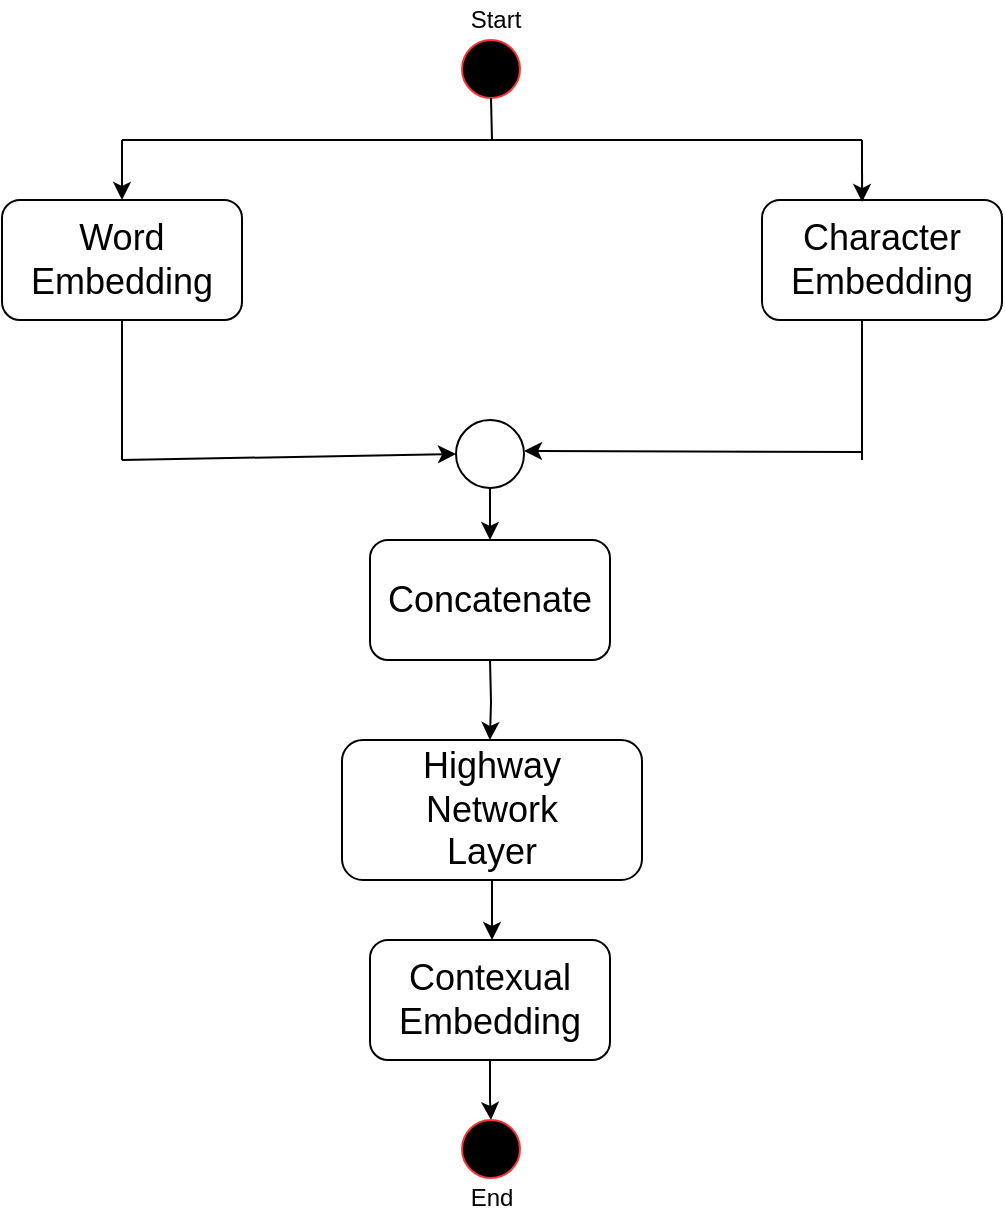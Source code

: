 <mxfile version="13.8.0" type="github">
  <diagram id="t5i5QkcxN5-ZaSmJhJ2y" name="Page-1">
    <mxGraphModel dx="868" dy="479" grid="1" gridSize="10" guides="1" tooltips="1" connect="1" arrows="1" fold="1" page="1" pageScale="1" pageWidth="827" pageHeight="1169" math="0" shadow="0">
      <root>
        <mxCell id="0" />
        <mxCell id="1" parent="0" />
        <mxCell id="1hpyTl7lSzMCZ0TIWofa-1" value="" style="ellipse;whiteSpace=wrap;html=1;aspect=fixed;strokeColor=#FF3333;fillColor=#000000;" parent="1" vertex="1">
          <mxGeometry x="400" y="90" width="29" height="29" as="geometry" />
        </mxCell>
        <mxCell id="1hpyTl7lSzMCZ0TIWofa-4" value="&lt;div&gt;&lt;font style=&quot;font-size: 18px&quot;&gt;Word&lt;/font&gt;&lt;/div&gt;&lt;div&gt;&lt;font style=&quot;font-size: 18px&quot;&gt;Embedding&lt;/font&gt;&lt;br&gt;&lt;/div&gt;" style="rounded=1;whiteSpace=wrap;html=1;strokeColor=#000000;fillColor=#FFFFFF;" parent="1" vertex="1">
          <mxGeometry x="170" y="170" width="120" height="60" as="geometry" />
        </mxCell>
        <mxCell id="1hpyTl7lSzMCZ0TIWofa-5" value="&lt;div&gt;&lt;font style=&quot;font-size: 18px&quot;&gt;Character&lt;/font&gt;&lt;/div&gt;&lt;div&gt;&lt;font style=&quot;font-size: 18px&quot;&gt;Embedding&lt;/font&gt;&lt;br&gt;&lt;/div&gt;" style="rounded=1;whiteSpace=wrap;html=1;strokeColor=#000000;fillColor=#FFFFFF;" parent="1" vertex="1">
          <mxGeometry x="550" y="170" width="120" height="60" as="geometry" />
        </mxCell>
        <mxCell id="1hpyTl7lSzMCZ0TIWofa-8" value="" style="endArrow=none;html=1;fillColor=#3333FF;entryX=0.5;entryY=1;entryDx=0;entryDy=0;" parent="1" target="1hpyTl7lSzMCZ0TIWofa-1" edge="1">
          <mxGeometry width="50" height="50" relative="1" as="geometry">
            <mxPoint x="415" y="140" as="sourcePoint" />
            <mxPoint x="413.5" y="130" as="targetPoint" />
          </mxGeometry>
        </mxCell>
        <mxCell id="1hpyTl7lSzMCZ0TIWofa-9" value="" style="endArrow=none;html=1;fillColor=#3333FF;" parent="1" edge="1">
          <mxGeometry width="50" height="50" relative="1" as="geometry">
            <mxPoint x="230" y="140" as="sourcePoint" />
            <mxPoint x="600" y="140" as="targetPoint" />
          </mxGeometry>
        </mxCell>
        <mxCell id="1hpyTl7lSzMCZ0TIWofa-10" value="" style="endArrow=classic;html=1;fillColor=#3333FF;entryX=0.5;entryY=0;entryDx=0;entryDy=0;entryPerimeter=0;" parent="1" target="1hpyTl7lSzMCZ0TIWofa-4" edge="1">
          <mxGeometry width="50" height="50" relative="1" as="geometry">
            <mxPoint x="230" y="140" as="sourcePoint" />
            <mxPoint x="230" y="160" as="targetPoint" />
          </mxGeometry>
        </mxCell>
        <mxCell id="1hpyTl7lSzMCZ0TIWofa-12" value="" style="endArrow=classic;html=1;fillColor=#3333FF;entryX=0.417;entryY=0.017;entryDx=0;entryDy=0;entryPerimeter=0;" parent="1" target="1hpyTl7lSzMCZ0TIWofa-5" edge="1">
          <mxGeometry width="50" height="50" relative="1" as="geometry">
            <mxPoint x="600" y="140" as="sourcePoint" />
            <mxPoint x="660" y="130" as="targetPoint" />
          </mxGeometry>
        </mxCell>
        <mxCell id="1hpyTl7lSzMCZ0TIWofa-20" style="edgeStyle=orthogonalEdgeStyle;rounded=0;orthogonalLoop=1;jettySize=auto;html=1;fillColor=#3333FF;" parent="1" source="1hpyTl7lSzMCZ0TIWofa-13" target="1hpyTl7lSzMCZ0TIWofa-19" edge="1">
          <mxGeometry relative="1" as="geometry" />
        </mxCell>
        <mxCell id="1hpyTl7lSzMCZ0TIWofa-13" value="" style="ellipse;whiteSpace=wrap;html=1;aspect=fixed;strokeColor=#000000;fillColor=#FFFFFF;" parent="1" vertex="1">
          <mxGeometry x="397" y="280" width="34" height="34" as="geometry" />
        </mxCell>
        <mxCell id="1hpyTl7lSzMCZ0TIWofa-15" value="" style="endArrow=none;html=1;fillColor=#3333FF;exitX=0.5;exitY=1;exitDx=0;exitDy=0;" parent="1" source="1hpyTl7lSzMCZ0TIWofa-4" edge="1">
          <mxGeometry width="50" height="50" relative="1" as="geometry">
            <mxPoint x="200" y="300" as="sourcePoint" />
            <mxPoint x="230" y="300" as="targetPoint" />
          </mxGeometry>
        </mxCell>
        <mxCell id="1hpyTl7lSzMCZ0TIWofa-16" value="" style="endArrow=none;html=1;fillColor=#3333FF;exitX=0.5;exitY=1;exitDx=0;exitDy=0;" parent="1" edge="1">
          <mxGeometry width="50" height="50" relative="1" as="geometry">
            <mxPoint x="600" y="230" as="sourcePoint" />
            <mxPoint x="600" y="300" as="targetPoint" />
          </mxGeometry>
        </mxCell>
        <mxCell id="1hpyTl7lSzMCZ0TIWofa-17" value="" style="endArrow=classic;html=1;fillColor=#3333FF;entryX=0;entryY=0.5;entryDx=0;entryDy=0;" parent="1" target="1hpyTl7lSzMCZ0TIWofa-13" edge="1">
          <mxGeometry width="50" height="50" relative="1" as="geometry">
            <mxPoint x="230" y="300" as="sourcePoint" />
            <mxPoint x="360" y="290" as="targetPoint" />
          </mxGeometry>
        </mxCell>
        <mxCell id="1hpyTl7lSzMCZ0TIWofa-18" value="" style="endArrow=classic;html=1;fillColor=#3333FF;" parent="1" edge="1">
          <mxGeometry width="50" height="50" relative="1" as="geometry">
            <mxPoint x="600" y="296" as="sourcePoint" />
            <mxPoint x="431" y="295.5" as="targetPoint" />
          </mxGeometry>
        </mxCell>
        <mxCell id="1hpyTl7lSzMCZ0TIWofa-22" style="edgeStyle=orthogonalEdgeStyle;rounded=0;orthogonalLoop=1;jettySize=auto;html=1;fillColor=#3333FF;entryX=0.493;entryY=0;entryDx=0;entryDy=0;entryPerimeter=0;" parent="1" target="1hpyTl7lSzMCZ0TIWofa-21" edge="1">
          <mxGeometry relative="1" as="geometry">
            <mxPoint x="414" y="430" as="targetPoint" />
            <mxPoint x="414" y="400" as="sourcePoint" />
          </mxGeometry>
        </mxCell>
        <mxCell id="1hpyTl7lSzMCZ0TIWofa-19" value="&lt;div&gt;&lt;font style=&quot;font-size: 18px&quot;&gt;Concatenate&lt;/font&gt;&lt;/div&gt;" style="rounded=1;whiteSpace=wrap;html=1;strokeColor=#000000;fillColor=#FFFFFF;" parent="1" vertex="1">
          <mxGeometry x="354" y="340" width="120" height="60" as="geometry" />
        </mxCell>
        <mxCell id="1hpyTl7lSzMCZ0TIWofa-21" value="&lt;div&gt;&lt;font style=&quot;font-size: 18px&quot;&gt;Highway&lt;/font&gt;&lt;/div&gt;&lt;div&gt;&lt;font style=&quot;font-size: 18px&quot;&gt;Network&lt;/font&gt;&lt;/div&gt;&lt;div&gt;&lt;font style=&quot;font-size: 18px&quot;&gt;Layer&lt;/font&gt;&lt;br&gt;&lt;/div&gt;" style="rounded=1;whiteSpace=wrap;html=1;strokeColor=#000000;fillColor=#FFFFFF;" parent="1" vertex="1">
          <mxGeometry x="340" y="440" width="150" height="70" as="geometry" />
        </mxCell>
        <mxCell id="1hpyTl7lSzMCZ0TIWofa-31" style="edgeStyle=orthogonalEdgeStyle;rounded=0;orthogonalLoop=1;jettySize=auto;html=1;fillColor=#3333FF;" parent="1" source="1hpyTl7lSzMCZ0TIWofa-23" target="1hpyTl7lSzMCZ0TIWofa-30" edge="1">
          <mxGeometry relative="1" as="geometry" />
        </mxCell>
        <mxCell id="1hpyTl7lSzMCZ0TIWofa-23" value="&lt;div&gt;&lt;font style=&quot;font-size: 18px&quot;&gt;Contexual&lt;/font&gt;&lt;/div&gt;&lt;div&gt;&lt;font style=&quot;font-size: 18px&quot;&gt;Embedding&lt;/font&gt;&lt;br&gt;&lt;/div&gt;" style="rounded=1;whiteSpace=wrap;html=1;strokeColor=#000000;fillColor=#FFFFFF;" parent="1" vertex="1">
          <mxGeometry x="354" y="540" width="120" height="60" as="geometry" />
        </mxCell>
        <mxCell id="1hpyTl7lSzMCZ0TIWofa-29" value="" style="endArrow=classic;html=1;fillColor=#3333FF;exitX=0.5;exitY=1;exitDx=0;exitDy=0;" parent="1" source="1hpyTl7lSzMCZ0TIWofa-21" edge="1">
          <mxGeometry width="50" height="50" relative="1" as="geometry">
            <mxPoint x="380" y="700" as="sourcePoint" />
            <mxPoint x="415" y="540" as="targetPoint" />
          </mxGeometry>
        </mxCell>
        <mxCell id="1hpyTl7lSzMCZ0TIWofa-30" value="" style="ellipse;whiteSpace=wrap;html=1;aspect=fixed;strokeColor=#FF3333;fillColor=#000000;" parent="1" vertex="1">
          <mxGeometry x="400" y="630" width="29" height="29" as="geometry" />
        </mxCell>
        <mxCell id="1hpyTl7lSzMCZ0TIWofa-32" value="Start" style="text;html=1;strokeColor=none;fillColor=none;align=center;verticalAlign=middle;whiteSpace=wrap;rounded=0;" parent="1" vertex="1">
          <mxGeometry x="397" y="70" width="40" height="20" as="geometry" />
        </mxCell>
        <mxCell id="1hpyTl7lSzMCZ0TIWofa-33" value="End" style="text;html=1;strokeColor=none;fillColor=none;align=center;verticalAlign=middle;whiteSpace=wrap;rounded=0;" parent="1" vertex="1">
          <mxGeometry x="395" y="659" width="40" height="20" as="geometry" />
        </mxCell>
      </root>
    </mxGraphModel>
  </diagram>
</mxfile>
